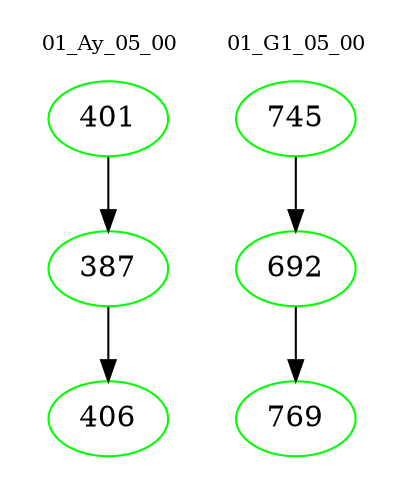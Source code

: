 digraph{
subgraph cluster_0 {
color = white
label = "01_Ay_05_00";
fontsize=10;
T0_401 [label="401", color="green"]
T0_401 -> T0_387 [color="black"]
T0_387 [label="387", color="green"]
T0_387 -> T0_406 [color="black"]
T0_406 [label="406", color="green"]
}
subgraph cluster_1 {
color = white
label = "01_G1_05_00";
fontsize=10;
T1_745 [label="745", color="green"]
T1_745 -> T1_692 [color="black"]
T1_692 [label="692", color="green"]
T1_692 -> T1_769 [color="black"]
T1_769 [label="769", color="green"]
}
}
